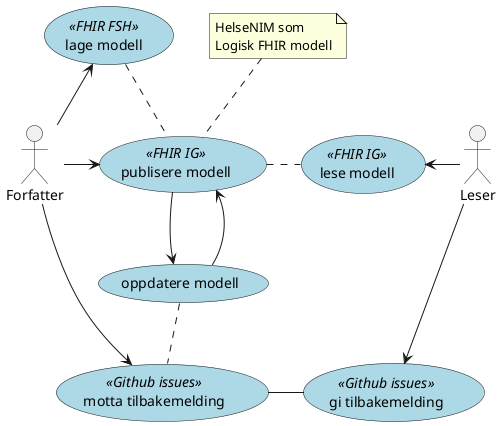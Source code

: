@startuml

"Forfatter" as mod 
'<< FHIR client >>
"Leser" as leser 
'<< FHIR server >>
"lage modell" as (lage) << FHIR FSH >> #lightblue 
note "HelseNIM som \nLogisk FHIR modell" as hnim
'"presentere modell" as (presentere)
"publisere modell" as (publisere) << FHIR IG >> #lightblue
"lese modell" as (lese) << FHIR IG >> #lightblue
"oppdatere modell" as (oppdatere) #lightblue
"gi tilbakemelding" as (tilbake) << Github issues >> #lightblue
"motta tilbakemelding" as (motta) << Github issues >> #lightblue

(lage) .down. (publisere)
(publisere) .down[hidden]. (oppdatere)
(oppdatere) .down. (motta)
(lese) .down[hidden]. (tilbake)
publisere .up. hnim
leser .up[hidden]. hnim
lage .right[hidden]. hnim
publisere -down-> oppdatere
oppdatere .up[hidden]. publisere
oppdatere -up-> publisere
'mod -down-> oppdatere

mod -up-> (lage)
mod -right-> (publisere)
(publisere) .right. (lese)
mod -down-> motta
(motta) -right- (tilbake)
leser -left-> (lese)
leser -down-> (tilbake)

@enduml